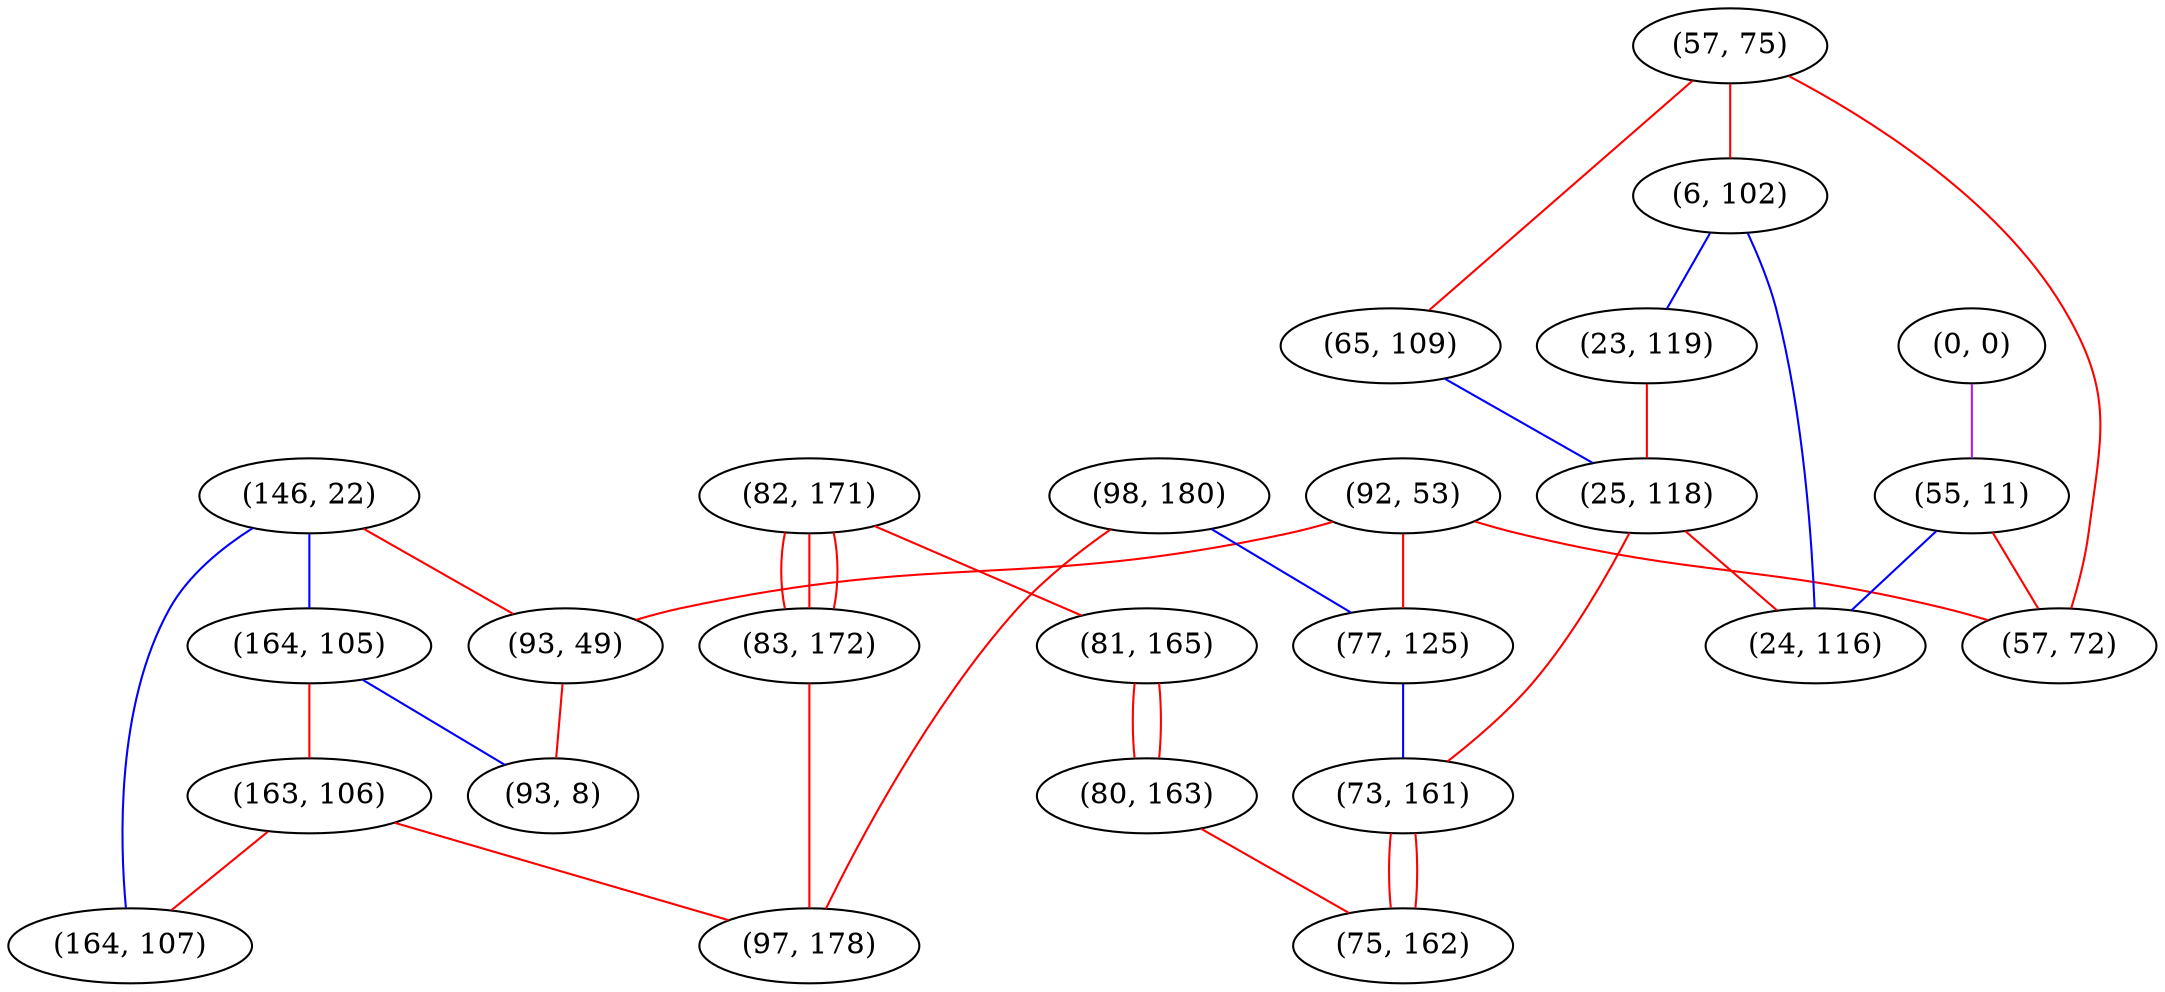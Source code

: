 graph "" {
"(146, 22)";
"(92, 53)";
"(82, 171)";
"(57, 75)";
"(164, 105)";
"(6, 102)";
"(65, 109)";
"(163, 106)";
"(0, 0)";
"(81, 165)";
"(55, 11)";
"(80, 163)";
"(23, 119)";
"(98, 180)";
"(83, 172)";
"(77, 125)";
"(25, 118)";
"(164, 107)";
"(93, 49)";
"(73, 161)";
"(93, 8)";
"(75, 162)";
"(97, 178)";
"(57, 72)";
"(24, 116)";
"(146, 22)" -- "(93, 49)"  [color=red, key=0, weight=1];
"(146, 22)" -- "(164, 105)"  [color=blue, key=0, weight=3];
"(146, 22)" -- "(164, 107)"  [color=blue, key=0, weight=3];
"(92, 53)" -- "(93, 49)"  [color=red, key=0, weight=1];
"(92, 53)" -- "(57, 72)"  [color=red, key=0, weight=1];
"(92, 53)" -- "(77, 125)"  [color=red, key=0, weight=1];
"(82, 171)" -- "(81, 165)"  [color=red, key=0, weight=1];
"(82, 171)" -- "(83, 172)"  [color=red, key=0, weight=1];
"(82, 171)" -- "(83, 172)"  [color=red, key=1, weight=1];
"(82, 171)" -- "(83, 172)"  [color=red, key=2, weight=1];
"(57, 75)" -- "(65, 109)"  [color=red, key=0, weight=1];
"(57, 75)" -- "(57, 72)"  [color=red, key=0, weight=1];
"(57, 75)" -- "(6, 102)"  [color=red, key=0, weight=1];
"(164, 105)" -- "(163, 106)"  [color=red, key=0, weight=1];
"(164, 105)" -- "(93, 8)"  [color=blue, key=0, weight=3];
"(6, 102)" -- "(23, 119)"  [color=blue, key=0, weight=3];
"(6, 102)" -- "(24, 116)"  [color=blue, key=0, weight=3];
"(65, 109)" -- "(25, 118)"  [color=blue, key=0, weight=3];
"(163, 106)" -- "(97, 178)"  [color=red, key=0, weight=1];
"(163, 106)" -- "(164, 107)"  [color=red, key=0, weight=1];
"(0, 0)" -- "(55, 11)"  [color=purple, key=0, weight=4];
"(81, 165)" -- "(80, 163)"  [color=red, key=0, weight=1];
"(81, 165)" -- "(80, 163)"  [color=red, key=1, weight=1];
"(55, 11)" -- "(57, 72)"  [color=red, key=0, weight=1];
"(55, 11)" -- "(24, 116)"  [color=blue, key=0, weight=3];
"(80, 163)" -- "(75, 162)"  [color=red, key=0, weight=1];
"(23, 119)" -- "(25, 118)"  [color=red, key=0, weight=1];
"(98, 180)" -- "(97, 178)"  [color=red, key=0, weight=1];
"(98, 180)" -- "(77, 125)"  [color=blue, key=0, weight=3];
"(83, 172)" -- "(97, 178)"  [color=red, key=0, weight=1];
"(77, 125)" -- "(73, 161)"  [color=blue, key=0, weight=3];
"(25, 118)" -- "(24, 116)"  [color=red, key=0, weight=1];
"(25, 118)" -- "(73, 161)"  [color=red, key=0, weight=1];
"(93, 49)" -- "(93, 8)"  [color=red, key=0, weight=1];
"(73, 161)" -- "(75, 162)"  [color=red, key=0, weight=1];
"(73, 161)" -- "(75, 162)"  [color=red, key=1, weight=1];
}
